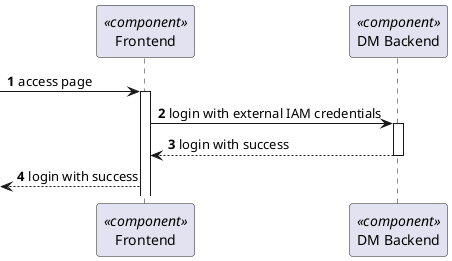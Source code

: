 @startuml 5.1.7
skinparam packageStyle rectangle
skinparam shadowing false

autonumber

participant "Frontend" as FE <<component>>
participant "DM Backend" as BE <<component>>



 -> FE: access page
activate FE
FE -> BE : login with external IAM credentials
activate BE


BE --> FE: login with success
deactivate BE

<-- FE   : login with success


@enduml
